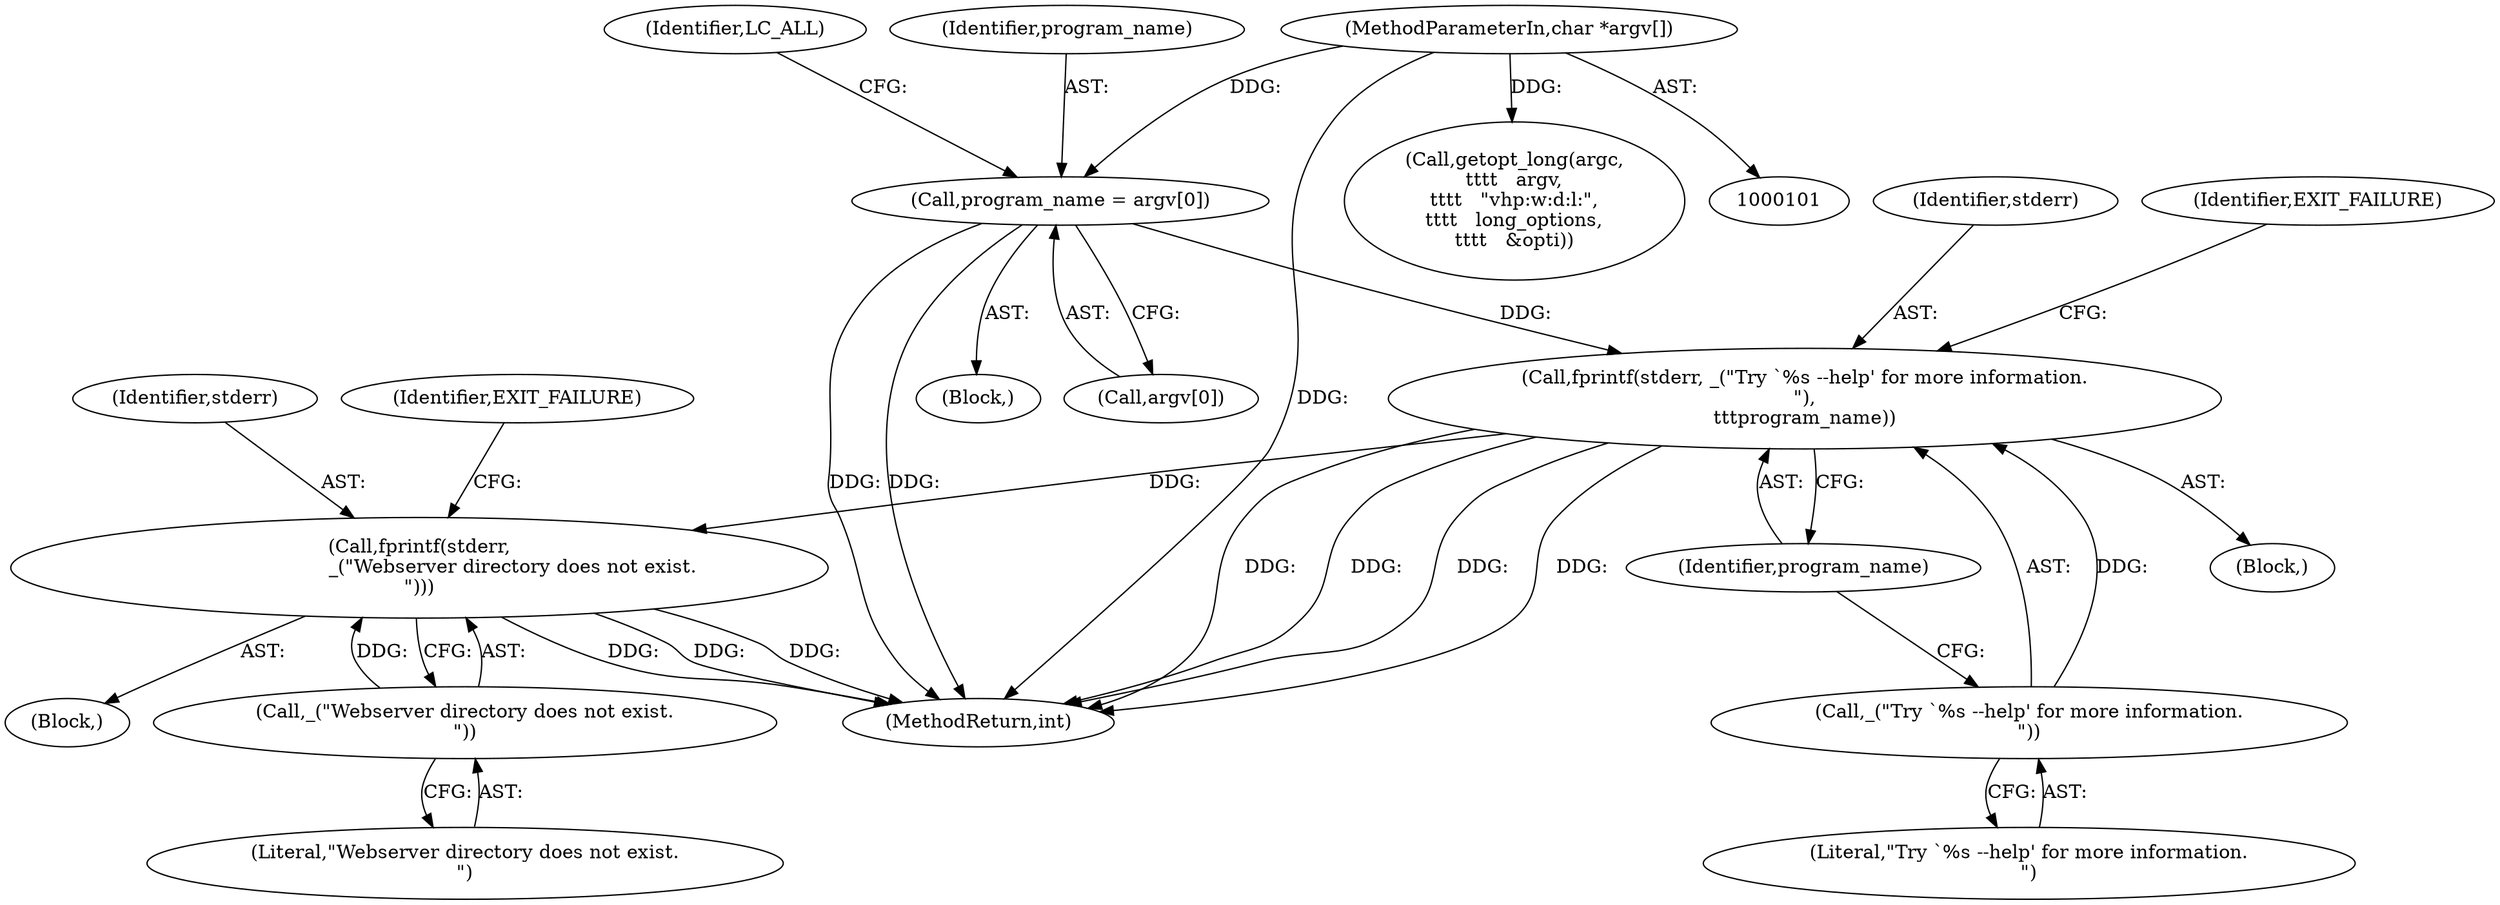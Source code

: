 digraph "0_wpitchoune_8b10426dcc0246c1712a99460dd470dcb1cc4d9c_0@API" {
"1000308" [label="(Call,fprintf(stderr,\n                               _(\"Webserver directory does not exist.\n\")))"];
"1000259" [label="(Call,fprintf(stderr, _(\"Try `%s --help' for more information.\n\"),\n\t\t\tprogram_name))"];
"1000261" [label="(Call,_(\"Try `%s --help' for more information.\n\"))"];
"1000114" [label="(Call,program_name = argv[0])"];
"1000103" [label="(MethodParameterIn,char *argv[])"];
"1000310" [label="(Call,_(\"Webserver directory does not exist.\n\"))"];
"1000307" [label="(Block,)"];
"1000258" [label="(Block,)"];
"1000311" [label="(Literal,\"Webserver directory does not exist.\n\")"];
"1000104" [label="(Block,)"];
"1000120" [label="(Identifier,LC_ALL)"];
"1000432" [label="(MethodReturn,int)"];
"1000309" [label="(Identifier,stderr)"];
"1000308" [label="(Call,fprintf(stderr,\n                               _(\"Webserver directory does not exist.\n\")))"];
"1000265" [label="(Identifier,EXIT_FAILURE)"];
"1000103" [label="(MethodParameterIn,char *argv[])"];
"1000116" [label="(Call,argv[0])"];
"1000115" [label="(Identifier,program_name)"];
"1000263" [label="(Identifier,program_name)"];
"1000313" [label="(Identifier,EXIT_FAILURE)"];
"1000260" [label="(Identifier,stderr)"];
"1000261" [label="(Call,_(\"Try `%s --help' for more information.\n\"))"];
"1000114" [label="(Call,program_name = argv[0])"];
"1000259" [label="(Call,fprintf(stderr, _(\"Try `%s --help' for more information.\n\"),\n\t\t\tprogram_name))"];
"1000158" [label="(Call,getopt_long(argc,\n\t\t\t\t   argv,\n\t\t\t\t   \"vhp:w:d:l:\",\n\t\t\t\t   long_options,\n\t\t\t\t   &opti))"];
"1000262" [label="(Literal,\"Try `%s --help' for more information.\n\")"];
"1000310" [label="(Call,_(\"Webserver directory does not exist.\n\"))"];
"1000308" -> "1000307"  [label="AST: "];
"1000308" -> "1000310"  [label="CFG: "];
"1000309" -> "1000308"  [label="AST: "];
"1000310" -> "1000308"  [label="AST: "];
"1000313" -> "1000308"  [label="CFG: "];
"1000308" -> "1000432"  [label="DDG: "];
"1000308" -> "1000432"  [label="DDG: "];
"1000308" -> "1000432"  [label="DDG: "];
"1000259" -> "1000308"  [label="DDG: "];
"1000310" -> "1000308"  [label="DDG: "];
"1000259" -> "1000258"  [label="AST: "];
"1000259" -> "1000263"  [label="CFG: "];
"1000260" -> "1000259"  [label="AST: "];
"1000261" -> "1000259"  [label="AST: "];
"1000263" -> "1000259"  [label="AST: "];
"1000265" -> "1000259"  [label="CFG: "];
"1000259" -> "1000432"  [label="DDG: "];
"1000259" -> "1000432"  [label="DDG: "];
"1000259" -> "1000432"  [label="DDG: "];
"1000259" -> "1000432"  [label="DDG: "];
"1000261" -> "1000259"  [label="DDG: "];
"1000114" -> "1000259"  [label="DDG: "];
"1000261" -> "1000262"  [label="CFG: "];
"1000262" -> "1000261"  [label="AST: "];
"1000263" -> "1000261"  [label="CFG: "];
"1000114" -> "1000104"  [label="AST: "];
"1000114" -> "1000116"  [label="CFG: "];
"1000115" -> "1000114"  [label="AST: "];
"1000116" -> "1000114"  [label="AST: "];
"1000120" -> "1000114"  [label="CFG: "];
"1000114" -> "1000432"  [label="DDG: "];
"1000114" -> "1000432"  [label="DDG: "];
"1000103" -> "1000114"  [label="DDG: "];
"1000103" -> "1000101"  [label="AST: "];
"1000103" -> "1000432"  [label="DDG: "];
"1000103" -> "1000158"  [label="DDG: "];
"1000310" -> "1000311"  [label="CFG: "];
"1000311" -> "1000310"  [label="AST: "];
}
